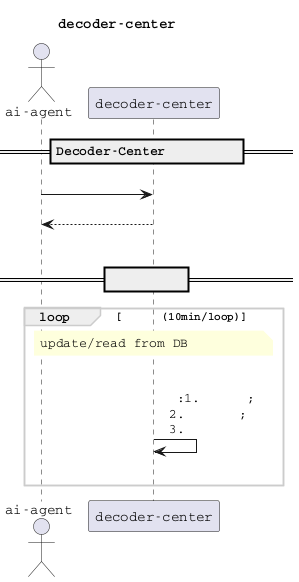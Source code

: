 @startuml
skinparam defaultFontName Courier
'skinparam shadowing false
'skinparam noteBackgroundColor #eee
skinparam noteBorderColor transparent
skinparam sequenceGroupBorderColor #ccc
skinparam sequenceReferenceBorderColor #ccc

title decoder-center解码任务时序图

actor       "ai-agent"          as AA
participant "decoder-center"    as DB

==Decoder-Center创建解码及分析任务==
AA -> DB:创建直播流解码分析任务
return 成功创建

|||
==内存 设备场景管理==


loop 设备场景管理(10min/loop)
note over DB:update/read from DB之后都需要修改缓存
|||
 DB ->DB:缓存:1.设备场景关系;\n 2.待开启设备列表;\n 3.待工作设备列表
|||
end loop

@enduml

数据中心包含:
1.相关实体的增删改查功能(当前四个实体:任务状态日志实体,失败日志实体,直播流任务管理实体和设备场景关系实体);
2.接收decoder服务上报心跳的接口,返回设备场景关系列表;